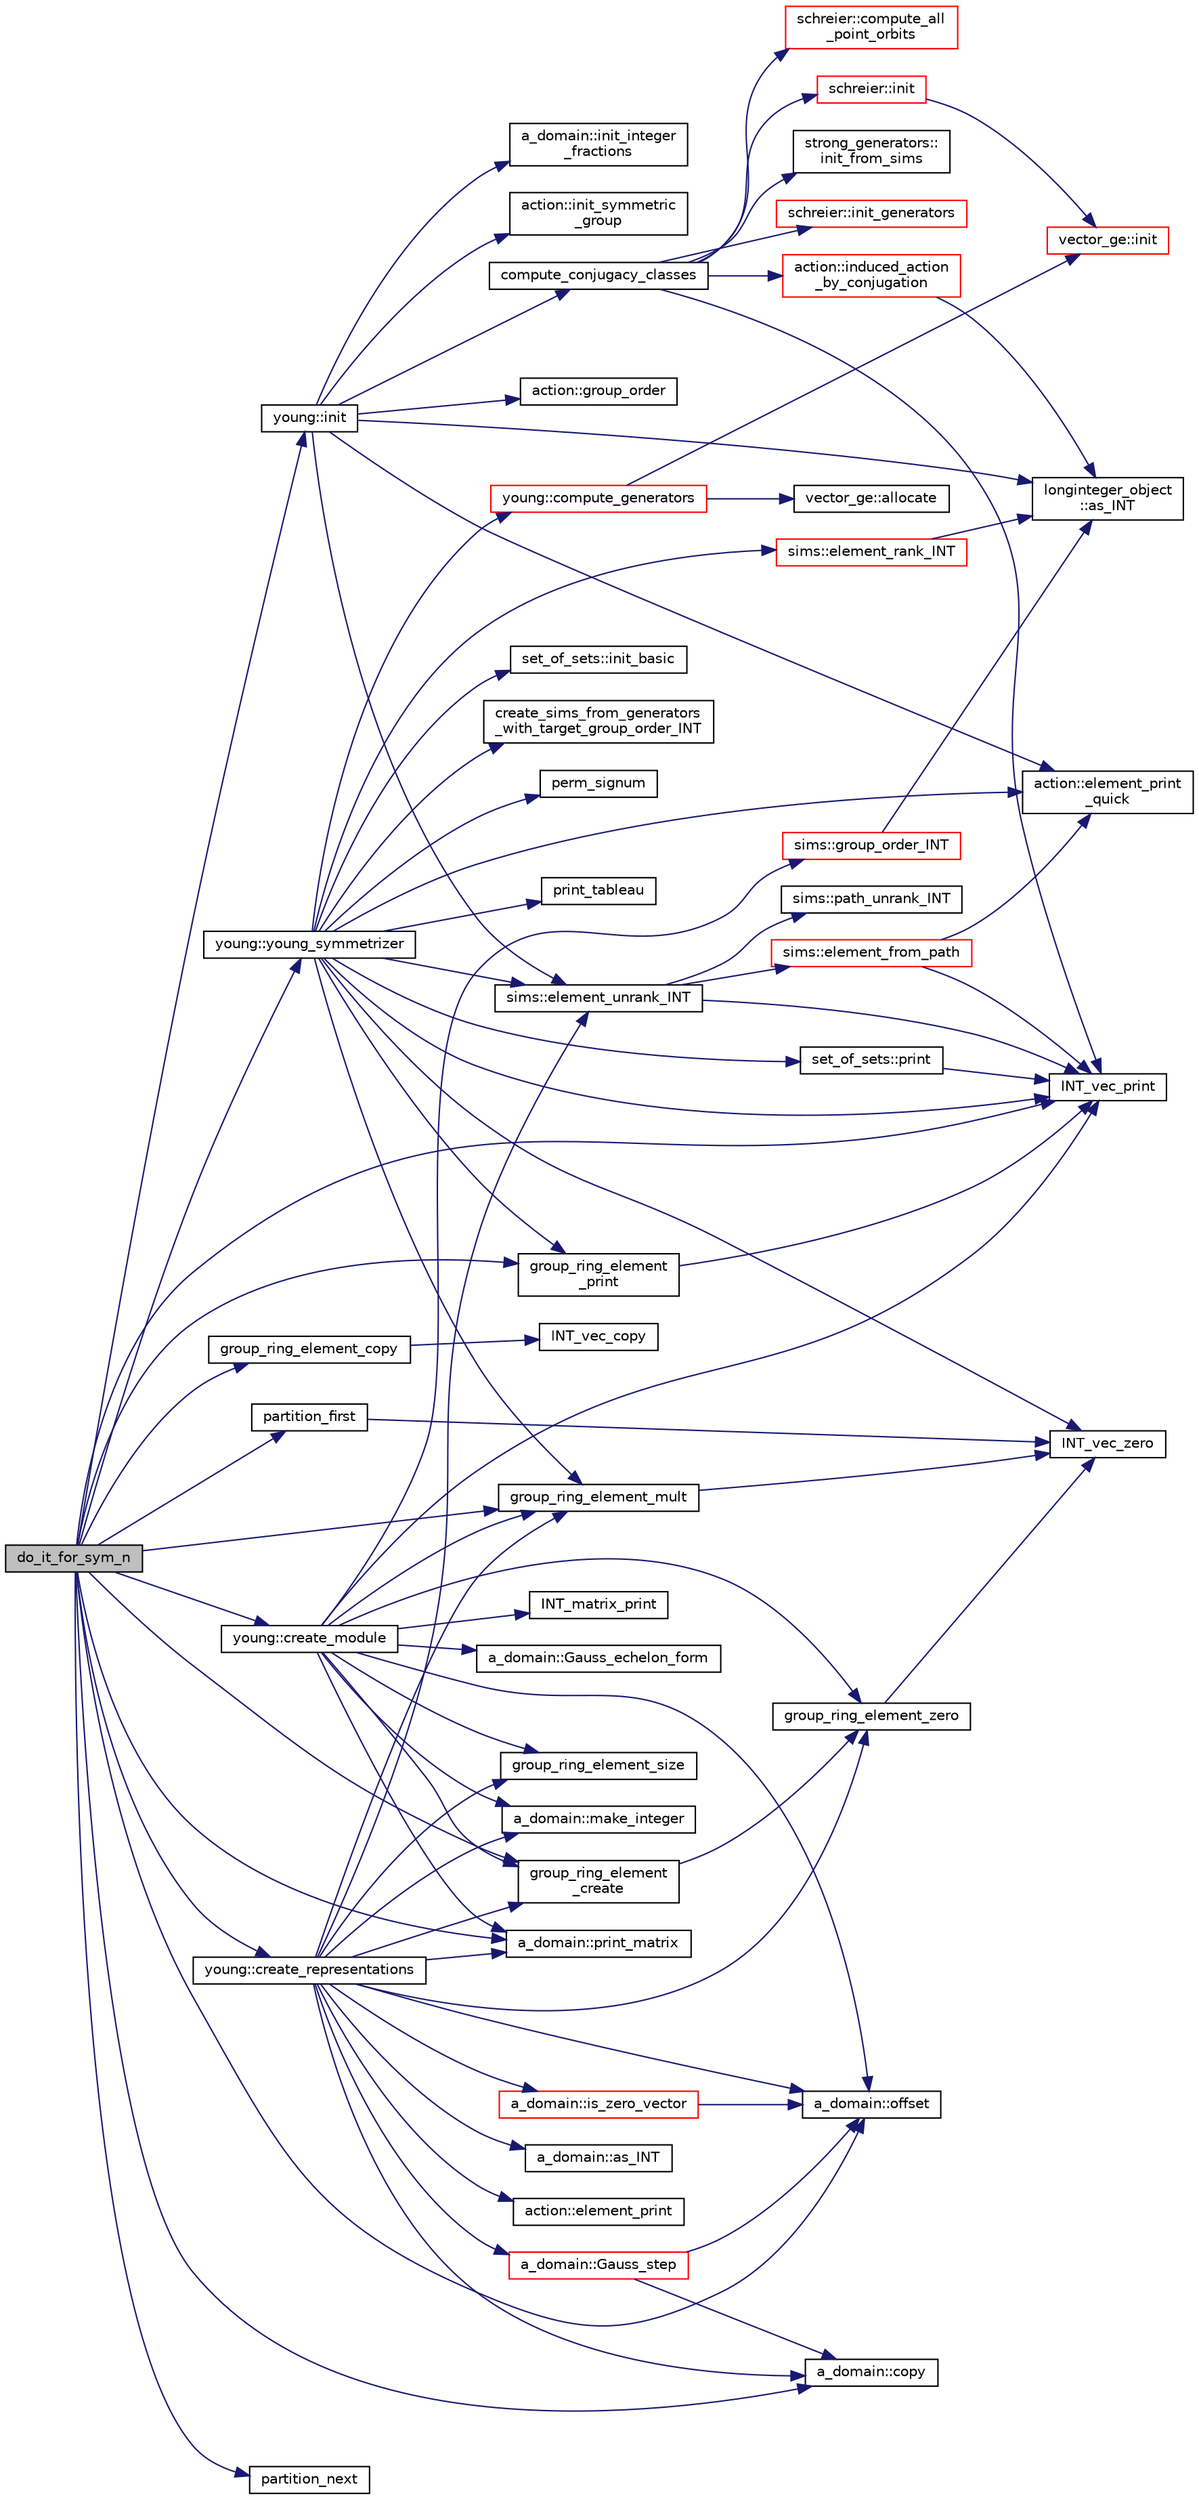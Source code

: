 digraph "do_it_for_sym_n"
{
  edge [fontname="Helvetica",fontsize="10",labelfontname="Helvetica",labelfontsize="10"];
  node [fontname="Helvetica",fontsize="10",shape=record];
  rankdir="LR";
  Node554 [label="do_it_for_sym_n",height=0.2,width=0.4,color="black", fillcolor="grey75", style="filled", fontcolor="black"];
  Node554 -> Node555 [color="midnightblue",fontsize="10",style="solid",fontname="Helvetica"];
  Node555 [label="young::init",height=0.2,width=0.4,color="black", fillcolor="white", style="filled",URL="$dd/d68/classyoung.html#abbcd21425b16be0635f5ede77c0cdc28"];
  Node555 -> Node556 [color="midnightblue",fontsize="10",style="solid",fontname="Helvetica"];
  Node556 [label="action::init_symmetric\l_group",height=0.2,width=0.4,color="black", fillcolor="white", style="filled",URL="$d2/d86/classaction.html#ac6d0d7bdfba9eb39febe3c2f0bd38281"];
  Node555 -> Node557 [color="midnightblue",fontsize="10",style="solid",fontname="Helvetica"];
  Node557 [label="action::group_order",height=0.2,width=0.4,color="black", fillcolor="white", style="filled",URL="$d2/d86/classaction.html#ad1f69adb27041311d2e7be96e39388d4"];
  Node555 -> Node558 [color="midnightblue",fontsize="10",style="solid",fontname="Helvetica"];
  Node558 [label="longinteger_object\l::as_INT",height=0.2,width=0.4,color="black", fillcolor="white", style="filled",URL="$dd/d7e/classlonginteger__object.html#afb992d4679a6741acc63c8bcba27971e"];
  Node555 -> Node559 [color="midnightblue",fontsize="10",style="solid",fontname="Helvetica"];
  Node559 [label="sims::element_unrank_INT",height=0.2,width=0.4,color="black", fillcolor="white", style="filled",URL="$d9/df3/classsims.html#a435d84bb7bf7292f14593b2a4344151f"];
  Node559 -> Node560 [color="midnightblue",fontsize="10",style="solid",fontname="Helvetica"];
  Node560 [label="sims::path_unrank_INT",height=0.2,width=0.4,color="black", fillcolor="white", style="filled",URL="$d9/df3/classsims.html#a8ae2ffa971c2aac809d83c18e4e91926"];
  Node559 -> Node561 [color="midnightblue",fontsize="10",style="solid",fontname="Helvetica"];
  Node561 [label="INT_vec_print",height=0.2,width=0.4,color="black", fillcolor="white", style="filled",URL="$df/dbf/sajeeb_8_c.html#a79a5901af0b47dd0d694109543c027fe"];
  Node559 -> Node562 [color="midnightblue",fontsize="10",style="solid",fontname="Helvetica"];
  Node562 [label="sims::element_from_path",height=0.2,width=0.4,color="red", fillcolor="white", style="filled",URL="$d9/df3/classsims.html#a4a9bc25b1b8e61ba34d6d3d9f9fb8ab8"];
  Node562 -> Node561 [color="midnightblue",fontsize="10",style="solid",fontname="Helvetica"];
  Node562 -> Node568 [color="midnightblue",fontsize="10",style="solid",fontname="Helvetica"];
  Node568 [label="action::element_print\l_quick",height=0.2,width=0.4,color="black", fillcolor="white", style="filled",URL="$d2/d86/classaction.html#a4844680cf6750396f76494a28655265b"];
  Node555 -> Node568 [color="midnightblue",fontsize="10",style="solid",fontname="Helvetica"];
  Node555 -> Node572 [color="midnightblue",fontsize="10",style="solid",fontname="Helvetica"];
  Node572 [label="compute_conjugacy_classes",height=0.2,width=0.4,color="black", fillcolor="white", style="filled",URL="$d5/d90/action__global_8_c.html#a3a3f311d8e19e481707b3e54dbb35066"];
  Node572 -> Node573 [color="midnightblue",fontsize="10",style="solid",fontname="Helvetica"];
  Node573 [label="action::induced_action\l_by_conjugation",height=0.2,width=0.4,color="red", fillcolor="white", style="filled",URL="$d2/d86/classaction.html#a45fb7703c6acac791acdcde339d21cc2"];
  Node573 -> Node558 [color="midnightblue",fontsize="10",style="solid",fontname="Helvetica"];
  Node572 -> Node1045 [color="midnightblue",fontsize="10",style="solid",fontname="Helvetica"];
  Node1045 [label="schreier::init",height=0.2,width=0.4,color="red", fillcolor="white", style="filled",URL="$d3/dd6/classschreier.html#a7443bebde2aa08acae16c0ff29c9abcf"];
  Node1045 -> Node921 [color="midnightblue",fontsize="10",style="solid",fontname="Helvetica"];
  Node921 [label="vector_ge::init",height=0.2,width=0.4,color="red", fillcolor="white", style="filled",URL="$d4/d6e/classvector__ge.html#afe1d6befd1f1501e6be34afbaa9d30a8"];
  Node572 -> Node1043 [color="midnightblue",fontsize="10",style="solid",fontname="Helvetica"];
  Node1043 [label="strong_generators::\linit_from_sims",height=0.2,width=0.4,color="black", fillcolor="white", style="filled",URL="$dc/d09/classstrong__generators.html#a2b997decdab82e889c1151f29a846a66"];
  Node572 -> Node1048 [color="midnightblue",fontsize="10",style="solid",fontname="Helvetica"];
  Node1048 [label="schreier::init_generators",height=0.2,width=0.4,color="red", fillcolor="white", style="filled",URL="$d3/dd6/classschreier.html#a04fd581636085a7414e1b5d1004e44e0"];
  Node572 -> Node1049 [color="midnightblue",fontsize="10",style="solid",fontname="Helvetica"];
  Node1049 [label="schreier::compute_all\l_point_orbits",height=0.2,width=0.4,color="red", fillcolor="white", style="filled",URL="$d3/dd6/classschreier.html#a1deec048f51f380bc3476d4cd4d95e94"];
  Node572 -> Node561 [color="midnightblue",fontsize="10",style="solid",fontname="Helvetica"];
  Node555 -> Node1072 [color="midnightblue",fontsize="10",style="solid",fontname="Helvetica"];
  Node1072 [label="a_domain::init_integer\l_fractions",height=0.2,width=0.4,color="black", fillcolor="white", style="filled",URL="$db/dd1/classa__domain.html#a78ac7c303c06cd4337514fd7e02838e2"];
  Node554 -> Node1073 [color="midnightblue",fontsize="10",style="solid",fontname="Helvetica"];
  Node1073 [label="group_ring_element\l_create",height=0.2,width=0.4,color="black", fillcolor="white", style="filled",URL="$d5/d90/action__global_8_c.html#ada8daaf3a2b856f318124282d698a183"];
  Node1073 -> Node1074 [color="midnightblue",fontsize="10",style="solid",fontname="Helvetica"];
  Node1074 [label="group_ring_element_zero",height=0.2,width=0.4,color="black", fillcolor="white", style="filled",URL="$d5/d90/action__global_8_c.html#a1927d1005f9747c543f4fbd7b3b4d2cf"];
  Node1074 -> Node643 [color="midnightblue",fontsize="10",style="solid",fontname="Helvetica"];
  Node643 [label="INT_vec_zero",height=0.2,width=0.4,color="black", fillcolor="white", style="filled",URL="$df/dbf/sajeeb_8_c.html#aa8c9c7977203577026080f546fe4980f"];
  Node554 -> Node1075 [color="midnightblue",fontsize="10",style="solid",fontname="Helvetica"];
  Node1075 [label="partition_first",height=0.2,width=0.4,color="black", fillcolor="white", style="filled",URL="$d2/d7c/combinatorics_8_c.html#a37cd07fbcf0bb8edf525895ff5342b4e"];
  Node1075 -> Node643 [color="midnightblue",fontsize="10",style="solid",fontname="Helvetica"];
  Node554 -> Node561 [color="midnightblue",fontsize="10",style="solid",fontname="Helvetica"];
  Node554 -> Node1076 [color="midnightblue",fontsize="10",style="solid",fontname="Helvetica"];
  Node1076 [label="young::young_symmetrizer",height=0.2,width=0.4,color="black", fillcolor="white", style="filled",URL="$dd/d68/classyoung.html#aa278452dc9aa374d4f84cf0e4d0204bf"];
  Node1076 -> Node561 [color="midnightblue",fontsize="10",style="solid",fontname="Helvetica"];
  Node1076 -> Node1077 [color="midnightblue",fontsize="10",style="solid",fontname="Helvetica"];
  Node1077 [label="print_tableau",height=0.2,width=0.4,color="black", fillcolor="white", style="filled",URL="$d2/d7c/combinatorics_8_c.html#adec8ea5e9ef692fa342b4e632240904d"];
  Node1076 -> Node1078 [color="midnightblue",fontsize="10",style="solid",fontname="Helvetica"];
  Node1078 [label="set_of_sets::init_basic",height=0.2,width=0.4,color="black", fillcolor="white", style="filled",URL="$da/dd6/classset__of__sets.html#ae9b4f064df3c95d1aaec58ca6eeeb0ed"];
  Node1076 -> Node1079 [color="midnightblue",fontsize="10",style="solid",fontname="Helvetica"];
  Node1079 [label="set_of_sets::print",height=0.2,width=0.4,color="black", fillcolor="white", style="filled",URL="$da/dd6/classset__of__sets.html#a2da4eef3013824a9c1453ca7cdb98a9c"];
  Node1079 -> Node561 [color="midnightblue",fontsize="10",style="solid",fontname="Helvetica"];
  Node1076 -> Node1080 [color="midnightblue",fontsize="10",style="solid",fontname="Helvetica"];
  Node1080 [label="young::compute_generators",height=0.2,width=0.4,color="red", fillcolor="white", style="filled",URL="$dd/d68/classyoung.html#a26c8929e3f3f49437e3241f5d627ee20"];
  Node1080 -> Node921 [color="midnightblue",fontsize="10",style="solid",fontname="Helvetica"];
  Node1080 -> Node923 [color="midnightblue",fontsize="10",style="solid",fontname="Helvetica"];
  Node923 [label="vector_ge::allocate",height=0.2,width=0.4,color="black", fillcolor="white", style="filled",URL="$d4/d6e/classvector__ge.html#a35b062a9201b30f0a87bf87702d243ae"];
  Node1076 -> Node1082 [color="midnightblue",fontsize="10",style="solid",fontname="Helvetica"];
  Node1082 [label="create_sims_from_generators\l_with_target_group_order_INT",height=0.2,width=0.4,color="black", fillcolor="white", style="filled",URL="$d2/d3a/group__theory_8h.html#a4e7d0b5c218eb15f66a0714069168efb"];
  Node1076 -> Node559 [color="midnightblue",fontsize="10",style="solid",fontname="Helvetica"];
  Node1076 -> Node568 [color="midnightblue",fontsize="10",style="solid",fontname="Helvetica"];
  Node1076 -> Node643 [color="midnightblue",fontsize="10",style="solid",fontname="Helvetica"];
  Node1076 -> Node579 [color="midnightblue",fontsize="10",style="solid",fontname="Helvetica"];
  Node579 [label="sims::element_rank_INT",height=0.2,width=0.4,color="red", fillcolor="white", style="filled",URL="$d9/df3/classsims.html#a8ff29017c518c9ed459a7ea9eade2974"];
  Node579 -> Node558 [color="midnightblue",fontsize="10",style="solid",fontname="Helvetica"];
  Node1076 -> Node623 [color="midnightblue",fontsize="10",style="solid",fontname="Helvetica"];
  Node623 [label="perm_signum",height=0.2,width=0.4,color="black", fillcolor="white", style="filled",URL="$d2/d7c/combinatorics_8_c.html#aba59241974eef0c0a89e0a408327c3a9"];
  Node1076 -> Node1083 [color="midnightblue",fontsize="10",style="solid",fontname="Helvetica"];
  Node1083 [label="group_ring_element\l_print",height=0.2,width=0.4,color="black", fillcolor="white", style="filled",URL="$d5/d90/action__global_8_c.html#ade71b852e79498cf1119faf78034b7b2"];
  Node1083 -> Node561 [color="midnightblue",fontsize="10",style="solid",fontname="Helvetica"];
  Node1076 -> Node1084 [color="midnightblue",fontsize="10",style="solid",fontname="Helvetica"];
  Node1084 [label="group_ring_element_mult",height=0.2,width=0.4,color="black", fillcolor="white", style="filled",URL="$d5/d90/action__global_8_c.html#a0ac80b53427a7aa24a18f9f860819a6d"];
  Node1084 -> Node643 [color="midnightblue",fontsize="10",style="solid",fontname="Helvetica"];
  Node554 -> Node1083 [color="midnightblue",fontsize="10",style="solid",fontname="Helvetica"];
  Node554 -> Node1085 [color="midnightblue",fontsize="10",style="solid",fontname="Helvetica"];
  Node1085 [label="group_ring_element_copy",height=0.2,width=0.4,color="black", fillcolor="white", style="filled",URL="$d5/d90/action__global_8_c.html#a7afb8c47b30d0033c84e08329a72083c"];
  Node1085 -> Node610 [color="midnightblue",fontsize="10",style="solid",fontname="Helvetica"];
  Node610 [label="INT_vec_copy",height=0.2,width=0.4,color="black", fillcolor="white", style="filled",URL="$df/dbf/sajeeb_8_c.html#ac2d875e27e009af6ec04d17254d11075"];
  Node554 -> Node1084 [color="midnightblue",fontsize="10",style="solid",fontname="Helvetica"];
  Node554 -> Node1086 [color="midnightblue",fontsize="10",style="solid",fontname="Helvetica"];
  Node1086 [label="young::create_module",height=0.2,width=0.4,color="black", fillcolor="white", style="filled",URL="$dd/d68/classyoung.html#a552fe75292286e49ee0d3f282ea03f8e"];
  Node1086 -> Node1087 [color="midnightblue",fontsize="10",style="solid",fontname="Helvetica"];
  Node1087 [label="sims::group_order_INT",height=0.2,width=0.4,color="red", fillcolor="white", style="filled",URL="$d9/df3/classsims.html#a26f7773de3c1fafc2230349ea3e3bfcb"];
  Node1087 -> Node558 [color="midnightblue",fontsize="10",style="solid",fontname="Helvetica"];
  Node1086 -> Node1088 [color="midnightblue",fontsize="10",style="solid",fontname="Helvetica"];
  Node1088 [label="group_ring_element_size",height=0.2,width=0.4,color="black", fillcolor="white", style="filled",URL="$d5/d90/action__global_8_c.html#aa69f0f133e04605fcbcf60c2a20e5621"];
  Node1086 -> Node1073 [color="midnightblue",fontsize="10",style="solid",fontname="Helvetica"];
  Node1086 -> Node1074 [color="midnightblue",fontsize="10",style="solid",fontname="Helvetica"];
  Node1086 -> Node1084 [color="midnightblue",fontsize="10",style="solid",fontname="Helvetica"];
  Node1086 -> Node644 [color="midnightblue",fontsize="10",style="solid",fontname="Helvetica"];
  Node644 [label="INT_matrix_print",height=0.2,width=0.4,color="black", fillcolor="white", style="filled",URL="$d5/db4/io__and__os_8h.html#afd4180a24bef3a2b584668a4eaf607ff"];
  Node1086 -> Node1089 [color="midnightblue",fontsize="10",style="solid",fontname="Helvetica"];
  Node1089 [label="a_domain::make_integer",height=0.2,width=0.4,color="black", fillcolor="white", style="filled",URL="$db/dd1/classa__domain.html#aa2df348536ab3b2a701a9bf287c2f248"];
  Node1086 -> Node1090 [color="midnightblue",fontsize="10",style="solid",fontname="Helvetica"];
  Node1090 [label="a_domain::offset",height=0.2,width=0.4,color="black", fillcolor="white", style="filled",URL="$db/dd1/classa__domain.html#a62f150e399aec130df913d65a7772ff3"];
  Node1086 -> Node1091 [color="midnightblue",fontsize="10",style="solid",fontname="Helvetica"];
  Node1091 [label="a_domain::print_matrix",height=0.2,width=0.4,color="black", fillcolor="white", style="filled",URL="$db/dd1/classa__domain.html#a5d2acb9c01e71e0e925e954b17861d19"];
  Node1086 -> Node1092 [color="midnightblue",fontsize="10",style="solid",fontname="Helvetica"];
  Node1092 [label="a_domain::Gauss_echelon_form",height=0.2,width=0.4,color="black", fillcolor="white", style="filled",URL="$db/dd1/classa__domain.html#a155391ce053a94e6944573966511adb5"];
  Node1086 -> Node561 [color="midnightblue",fontsize="10",style="solid",fontname="Helvetica"];
  Node554 -> Node1091 [color="midnightblue",fontsize="10",style="solid",fontname="Helvetica"];
  Node554 -> Node1093 [color="midnightblue",fontsize="10",style="solid",fontname="Helvetica"];
  Node1093 [label="a_domain::copy",height=0.2,width=0.4,color="black", fillcolor="white", style="filled",URL="$db/dd1/classa__domain.html#a0a6f28f247762f79caeca959f58440bc"];
  Node554 -> Node1090 [color="midnightblue",fontsize="10",style="solid",fontname="Helvetica"];
  Node554 -> Node1094 [color="midnightblue",fontsize="10",style="solid",fontname="Helvetica"];
  Node1094 [label="young::create_representations",height=0.2,width=0.4,color="black", fillcolor="white", style="filled",URL="$dd/d68/classyoung.html#ac8179e6c679636e61f6effd72e392a15"];
  Node1094 -> Node1088 [color="midnightblue",fontsize="10",style="solid",fontname="Helvetica"];
  Node1094 -> Node1073 [color="midnightblue",fontsize="10",style="solid",fontname="Helvetica"];
  Node1094 -> Node1095 [color="midnightblue",fontsize="10",style="solid",fontname="Helvetica"];
  Node1095 [label="a_domain::as_INT",height=0.2,width=0.4,color="black", fillcolor="white", style="filled",URL="$db/dd1/classa__domain.html#ac7988cb523f4a5d141f066c9e78a59a8"];
  Node1094 -> Node1090 [color="midnightblue",fontsize="10",style="solid",fontname="Helvetica"];
  Node1094 -> Node1074 [color="midnightblue",fontsize="10",style="solid",fontname="Helvetica"];
  Node1094 -> Node1084 [color="midnightblue",fontsize="10",style="solid",fontname="Helvetica"];
  Node1094 -> Node1093 [color="midnightblue",fontsize="10",style="solid",fontname="Helvetica"];
  Node1094 -> Node1089 [color="midnightblue",fontsize="10",style="solid",fontname="Helvetica"];
  Node1094 -> Node1091 [color="midnightblue",fontsize="10",style="solid",fontname="Helvetica"];
  Node1094 -> Node1096 [color="midnightblue",fontsize="10",style="solid",fontname="Helvetica"];
  Node1096 [label="a_domain::Gauss_step",height=0.2,width=0.4,color="red", fillcolor="white", style="filled",URL="$db/dd1/classa__domain.html#af3b9321ab12d926c21a8fc4cb7d7d203"];
  Node1096 -> Node1090 [color="midnightblue",fontsize="10",style="solid",fontname="Helvetica"];
  Node1096 -> Node1093 [color="midnightblue",fontsize="10",style="solid",fontname="Helvetica"];
  Node1094 -> Node1105 [color="midnightblue",fontsize="10",style="solid",fontname="Helvetica"];
  Node1105 [label="a_domain::is_zero_vector",height=0.2,width=0.4,color="red", fillcolor="white", style="filled",URL="$db/dd1/classa__domain.html#ae912852fba4368a5dc10b3cf21d1ce71"];
  Node1105 -> Node1090 [color="midnightblue",fontsize="10",style="solid",fontname="Helvetica"];
  Node1094 -> Node559 [color="midnightblue",fontsize="10",style="solid",fontname="Helvetica"];
  Node1094 -> Node588 [color="midnightblue",fontsize="10",style="solid",fontname="Helvetica"];
  Node588 [label="action::element_print",height=0.2,width=0.4,color="black", fillcolor="white", style="filled",URL="$d2/d86/classaction.html#ae38c3ef3c1125213733d63c6fc3c40cd"];
  Node554 -> Node1106 [color="midnightblue",fontsize="10",style="solid",fontname="Helvetica"];
  Node1106 [label="partition_next",height=0.2,width=0.4,color="black", fillcolor="white", style="filled",URL="$d2/d7c/combinatorics_8_c.html#a17bc818e72947a68560bf8f2e151d7e7"];
}

